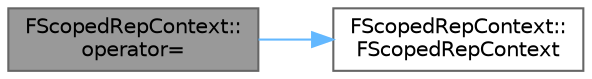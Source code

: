 digraph "FScopedRepContext::operator="
{
 // INTERACTIVE_SVG=YES
 // LATEX_PDF_SIZE
  bgcolor="transparent";
  edge [fontname=Helvetica,fontsize=10,labelfontname=Helvetica,labelfontsize=10];
  node [fontname=Helvetica,fontsize=10,shape=box,height=0.2,width=0.4];
  rankdir="LR";
  Node1 [id="Node000001",label="FScopedRepContext::\loperator=",height=0.2,width=0.4,color="gray40", fillcolor="grey60", style="filled", fontcolor="black",tooltip=" "];
  Node1 -> Node2 [id="edge1_Node000001_Node000002",color="steelblue1",style="solid",tooltip=" "];
  Node2 [id="Node000002",label="FScopedRepContext::\lFScopedRepContext",height=0.2,width=0.4,color="grey40", fillcolor="white", style="filled",URL="$d9/db3/structFScopedRepContext.html#ac14a59c8b4f763d2fe8617b05a598d9a",tooltip=" "];
}
